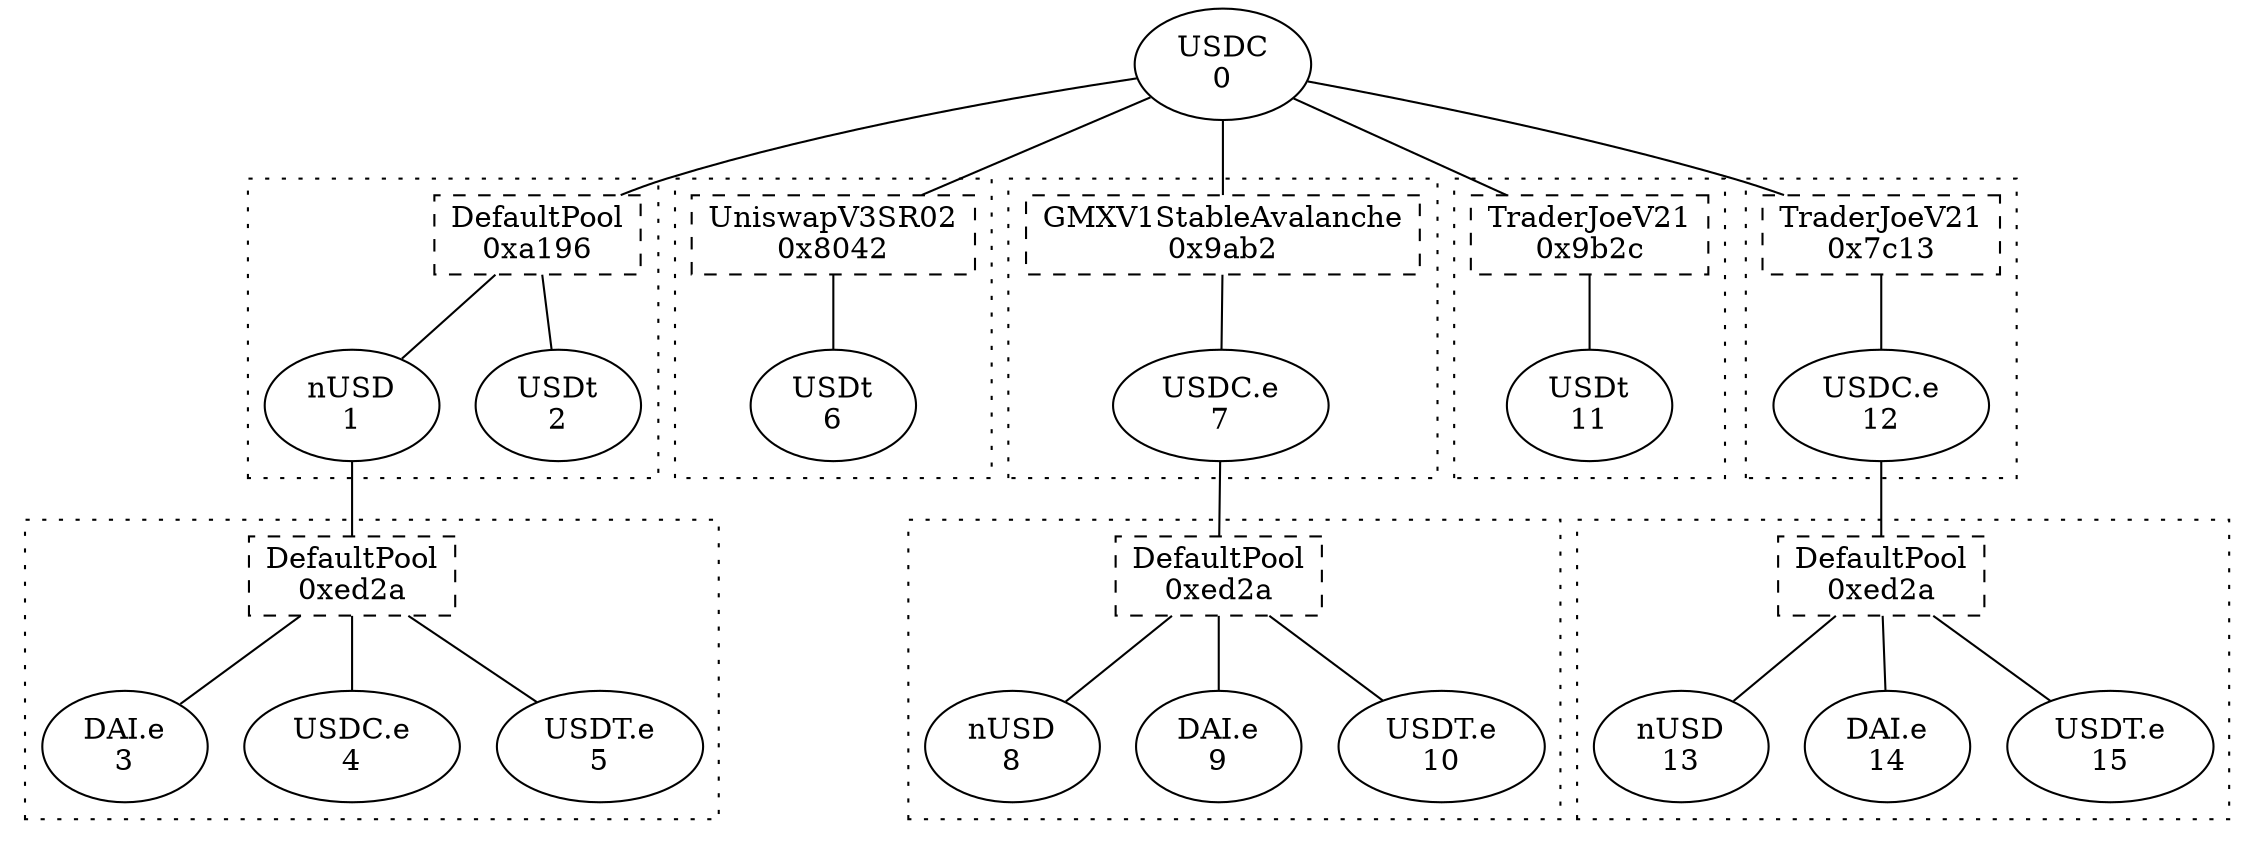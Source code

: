 graph G {
    token0 [label = "USDC\n0";];
    token1 [label = "nUSD\n1";];
    token2 [label = "USDt\n2";];
    token3 [label = "DAI.e\n3";];
    token4 [label = "USDC.e\n4";];
    token5 [label = "USDT.e\n5";];
    token6 [label = "USDt\n6";];
    token7 [label = "USDC.e\n7";];
    token8 [label = "nUSD\n8";];
    token9 [label = "DAI.e\n9";];
    token10 [label = "USDT.e\n10";];
    token11 [label = "USDt\n11";];
    token12 [label = "USDC.e\n12";];
    token13 [label = "nUSD\n13";];
    token14 [label = "DAI.e\n14";];
    token15 [label = "USDT.e\n15";];
    pool0 [label = "DefaultPool\n0xa196";shape = rect;style = dashed;];
    token0 -- pool0;
    subgraph cluster0 {
        style = dotted;
        pool0 -- token1;
        pool0 -- token2;
        subgraph {
            rank = same;
            edge [style = invis;];
            token1 -- token2;
        }
    }
    pool1 [label = "DefaultPool\n0xed2a";shape = rect;style = dashed;];
    token1 -- pool1;
    subgraph cluster1 {
        style = dotted;
        pool1 -- token3;
        pool1 -- token4;
        pool1 -- token5;
        subgraph {
            rank = same;
            edge [style = invis;];
            token3 -- token4;
            token4 -- token5;
        }
    }
    pool2 [label = "UniswapV3SR02\n0x8042";shape = rect;style = dashed;];
    token0 -- pool2;
    subgraph cluster2 {
        style = dotted;
        pool2 -- token6;
        subgraph {
            rank = same;
            edge [style = invis;];
            token6;
        }
    }
    pool3 [label = "GMXV1StableAvalanche\n0x9ab2";shape = rect;style = dashed;];
    token0 -- pool3;
    subgraph cluster3 {
        style = dotted;
        pool3 -- token7;
        subgraph {
            rank = same;
            edge [style = invis;];
            token7;
        }
    }
    pool4 [label = "DefaultPool\n0xed2a";shape = rect;style = dashed;];
    token7 -- pool4;
    subgraph cluster4 {
        style = dotted;
        pool4 -- token8;
        pool4 -- token9;
        pool4 -- token10;
        subgraph {
            rank = same;
            edge [style = invis;];
            token8 -- token9;
            token9 -- token10;
        }
    }
    pool5 [label = "TraderJoeV21\n0x9b2c";shape = rect;style = dashed;];
    token0 -- pool5;
    subgraph cluster5 {
        style = dotted;
        pool5 -- token11;
        subgraph {
            rank = same;
            edge [style = invis;];
            token11;
        }
    }
    pool6 [label = "TraderJoeV21\n0x7c13";shape = rect;style = dashed;];
    token0 -- pool6;
    subgraph cluster6 {
        style = dotted;
        pool6 -- token12;
        subgraph {
            rank = same;
            edge [style = invis;];
            token12;
        }
    }
    pool7 [label = "DefaultPool\n0xed2a";shape = rect;style = dashed;];
    token12 -- pool7;
    subgraph cluster7 {
        style = dotted;
        pool7 -- token13;
        pool7 -- token14;
        pool7 -- token15;
        subgraph {
            rank = same;
            edge [style = invis;];
            token13 -- token14;
            token14 -- token15;
        }
    }
}
